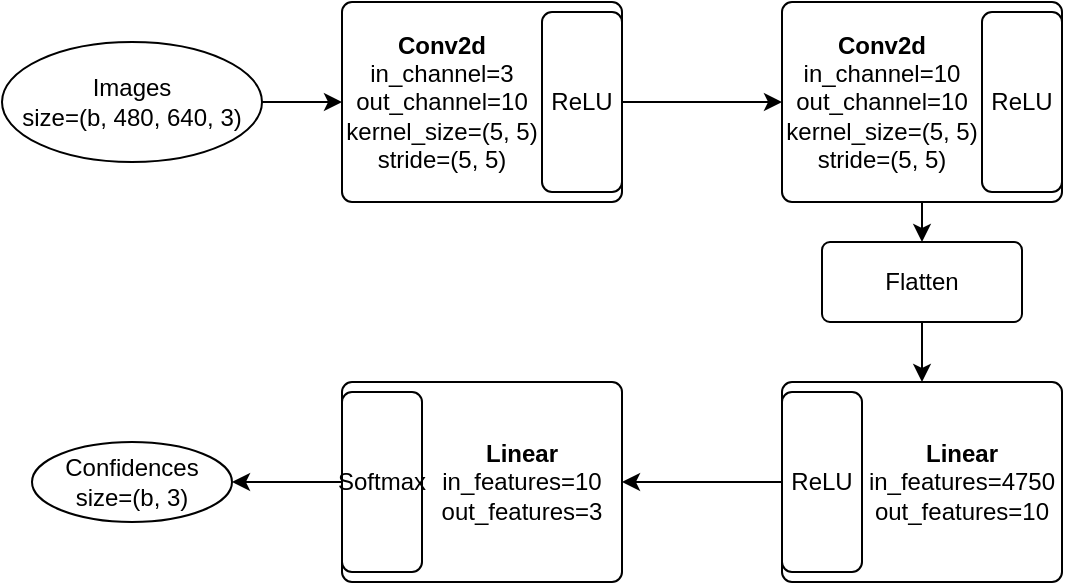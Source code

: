 <mxfile version="17.4.6" type="device"><diagram id="YZHkRYZZiCha9mU6BSwn" name="Page-1"><mxGraphModel dx="782" dy="468" grid="1" gridSize="10" guides="1" tooltips="1" connect="1" arrows="1" fold="1" page="1" pageScale="1" pageWidth="827" pageHeight="1169" math="0" shadow="0"><root><mxCell id="0"/><mxCell id="1" parent="0"/><mxCell id="bBke8PVQ6lQlsBJc-i57-1" value="" style="rounded=1;absoluteArcSize=1;html=1;arcSize=10;" vertex="1" parent="1"><mxGeometry x="220" y="150" width="140" height="100" as="geometry"/></mxCell><mxCell id="bBke8PVQ6lQlsBJc-i57-2" value="&lt;b&gt;Conv2d&lt;/b&gt;&lt;br&gt;in_channel=3&lt;br&gt;out_channel=10&lt;br&gt;kernel_size=(5, 5)&lt;br&gt;stride=(5, 5)" style="html=1;shape=mxgraph.er.anchor;whiteSpace=wrap;" vertex="1" parent="bBke8PVQ6lQlsBJc-i57-1"><mxGeometry width="100" height="100" as="geometry"/></mxCell><mxCell id="bBke8PVQ6lQlsBJc-i57-3" value="ReLU" style="rounded=1;absoluteArcSize=1;html=1;arcSize=10;whiteSpace=wrap;points=[];strokeColor=inherit;fillColor=inherit;" vertex="1" parent="bBke8PVQ6lQlsBJc-i57-1"><mxGeometry x="100" y="5" width="40" height="90" as="geometry"/></mxCell><mxCell id="bBke8PVQ6lQlsBJc-i57-9" style="edgeStyle=orthogonalEdgeStyle;rounded=0;orthogonalLoop=1;jettySize=auto;html=1;exitX=0.5;exitY=1;exitDx=0;exitDy=0;entryX=0.5;entryY=0;entryDx=0;entryDy=0;" edge="1" parent="1" source="bBke8PVQ6lQlsBJc-i57-4" target="bBke8PVQ6lQlsBJc-i57-8"><mxGeometry relative="1" as="geometry"/></mxCell><mxCell id="bBke8PVQ6lQlsBJc-i57-4" value="" style="rounded=1;absoluteArcSize=1;html=1;arcSize=10;" vertex="1" parent="1"><mxGeometry x="440" y="150" width="140" height="100" as="geometry"/></mxCell><mxCell id="bBke8PVQ6lQlsBJc-i57-5" value="&lt;b&gt;Conv2d&lt;/b&gt;&lt;br&gt;in_channel=10&lt;br&gt;out_channel=10&lt;br&gt;kernel_size=(5, 5)&lt;br&gt;stride=(5, 5)" style="html=1;shape=mxgraph.er.anchor;whiteSpace=wrap;" vertex="1" parent="bBke8PVQ6lQlsBJc-i57-4"><mxGeometry width="100" height="100" as="geometry"/></mxCell><mxCell id="bBke8PVQ6lQlsBJc-i57-6" value="ReLU" style="rounded=1;absoluteArcSize=1;html=1;arcSize=10;whiteSpace=wrap;points=[];strokeColor=inherit;fillColor=inherit;" vertex="1" parent="bBke8PVQ6lQlsBJc-i57-4"><mxGeometry x="100" y="5" width="40" height="90" as="geometry"/></mxCell><mxCell id="bBke8PVQ6lQlsBJc-i57-7" style="edgeStyle=orthogonalEdgeStyle;rounded=0;orthogonalLoop=1;jettySize=auto;html=1;" edge="1" parent="1" source="bBke8PVQ6lQlsBJc-i57-3" target="bBke8PVQ6lQlsBJc-i57-5"><mxGeometry relative="1" as="geometry"/></mxCell><mxCell id="bBke8PVQ6lQlsBJc-i57-18" style="edgeStyle=orthogonalEdgeStyle;rounded=0;orthogonalLoop=1;jettySize=auto;html=1;" edge="1" parent="1" source="bBke8PVQ6lQlsBJc-i57-8" target="bBke8PVQ6lQlsBJc-i57-14"><mxGeometry relative="1" as="geometry"/></mxCell><mxCell id="bBke8PVQ6lQlsBJc-i57-8" value="Flatten" style="rounded=1;arcSize=10;whiteSpace=wrap;html=1;align=center;" vertex="1" parent="1"><mxGeometry x="460" y="270" width="100" height="40" as="geometry"/></mxCell><mxCell id="bBke8PVQ6lQlsBJc-i57-13" style="edgeStyle=orthogonalEdgeStyle;rounded=0;orthogonalLoop=1;jettySize=auto;html=1;" edge="1" parent="1" source="bBke8PVQ6lQlsBJc-i57-10" target="bBke8PVQ6lQlsBJc-i57-2"><mxGeometry relative="1" as="geometry"/></mxCell><mxCell id="bBke8PVQ6lQlsBJc-i57-10" value="Images&lt;br&gt;size=(b, 480, 640, 3)" style="ellipse;whiteSpace=wrap;html=1;align=center;" vertex="1" parent="1"><mxGeometry x="50" y="170" width="130" height="60" as="geometry"/></mxCell><mxCell id="bBke8PVQ6lQlsBJc-i57-14" value="" style="rounded=1;absoluteArcSize=1;html=1;arcSize=10;" vertex="1" parent="1"><mxGeometry x="440" y="340" width="140" height="100" as="geometry"/></mxCell><mxCell id="bBke8PVQ6lQlsBJc-i57-15" value="&lt;b&gt;Linear&lt;/b&gt;&lt;br&gt;in_features=4750&lt;br&gt;out_features=10&lt;br&gt;" style="html=1;shape=mxgraph.er.anchor;whiteSpace=wrap;" vertex="1" parent="bBke8PVQ6lQlsBJc-i57-14"><mxGeometry x="40" width="100" height="100" as="geometry"/></mxCell><mxCell id="bBke8PVQ6lQlsBJc-i57-16" value="ReLU" style="rounded=1;absoluteArcSize=1;html=1;arcSize=10;whiteSpace=wrap;points=[];strokeColor=inherit;fillColor=inherit;" vertex="1" parent="bBke8PVQ6lQlsBJc-i57-14"><mxGeometry y="5" width="40" height="90" as="geometry"/></mxCell><mxCell id="bBke8PVQ6lQlsBJc-i57-19" value="" style="rounded=1;absoluteArcSize=1;html=1;arcSize=10;" vertex="1" parent="1"><mxGeometry x="220" y="340" width="140" height="100" as="geometry"/></mxCell><mxCell id="bBke8PVQ6lQlsBJc-i57-20" value="&lt;b&gt;Linear&lt;/b&gt;&lt;br&gt;in_features=10&lt;br&gt;out_features=3" style="html=1;shape=mxgraph.er.anchor;whiteSpace=wrap;" vertex="1" parent="bBke8PVQ6lQlsBJc-i57-19"><mxGeometry x="40" width="100" height="100" as="geometry"/></mxCell><mxCell id="bBke8PVQ6lQlsBJc-i57-21" value="Softmax" style="rounded=1;absoluteArcSize=1;html=1;arcSize=10;whiteSpace=wrap;points=[];strokeColor=inherit;fillColor=inherit;" vertex="1" parent="bBke8PVQ6lQlsBJc-i57-19"><mxGeometry y="5" width="40" height="90" as="geometry"/></mxCell><mxCell id="bBke8PVQ6lQlsBJc-i57-24" style="edgeStyle=orthogonalEdgeStyle;rounded=0;orthogonalLoop=1;jettySize=auto;html=1;entryX=1;entryY=0.5;entryDx=0;entryDy=0;" edge="1" parent="1" source="bBke8PVQ6lQlsBJc-i57-16" target="bBke8PVQ6lQlsBJc-i57-19"><mxGeometry relative="1" as="geometry"/></mxCell><mxCell id="bBke8PVQ6lQlsBJc-i57-26" value="Confidences&lt;br&gt;size=(b, 3)" style="ellipse;whiteSpace=wrap;html=1;align=center;" vertex="1" parent="1"><mxGeometry x="65" y="370" width="100" height="40" as="geometry"/></mxCell><mxCell id="bBke8PVQ6lQlsBJc-i57-27" style="edgeStyle=orthogonalEdgeStyle;rounded=0;orthogonalLoop=1;jettySize=auto;html=1;entryX=1;entryY=0.5;entryDx=0;entryDy=0;" edge="1" parent="1" source="bBke8PVQ6lQlsBJc-i57-21" target="bBke8PVQ6lQlsBJc-i57-26"><mxGeometry relative="1" as="geometry"/></mxCell></root></mxGraphModel></diagram></mxfile>